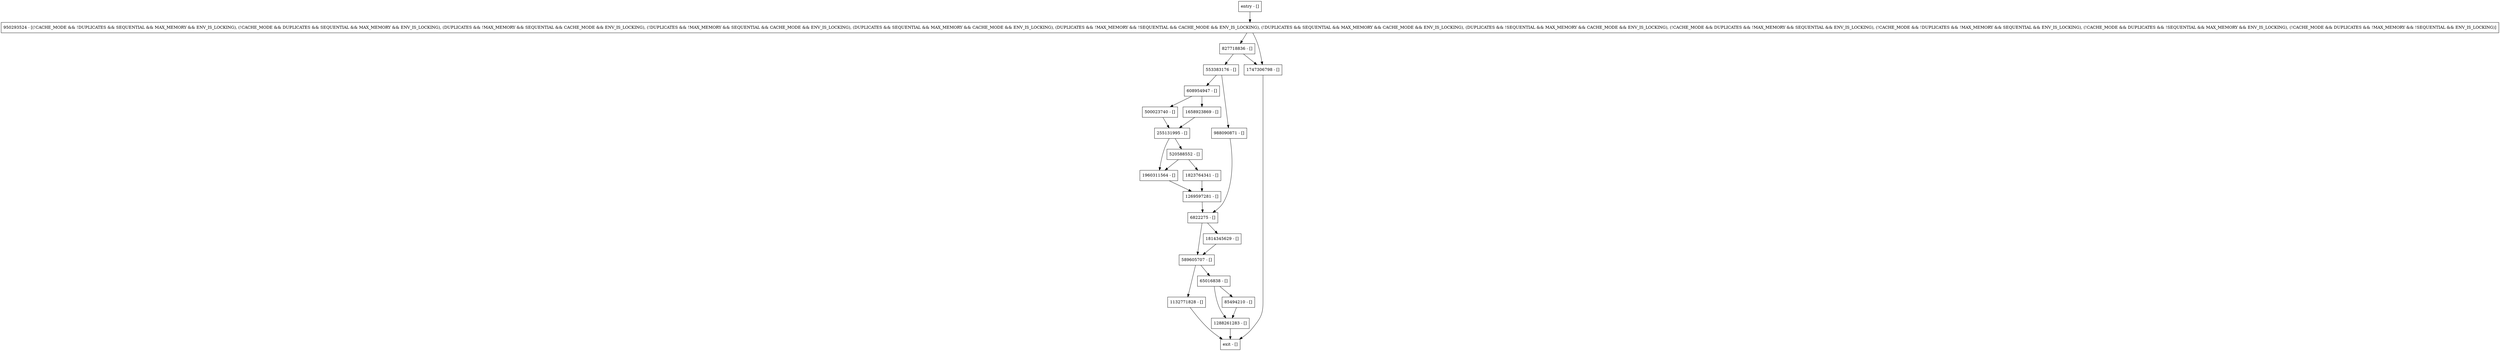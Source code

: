 digraph performCacheModeEviction {
node [shape=record];
1269597281 [label="1269597281 - []"];
520588552 [label="520588552 - []"];
1960311564 [label="1960311564 - []"];
1823764341 [label="1823764341 - []"];
589605707 [label="589605707 - []"];
827718836 [label="827718836 - []"];
950293524 [label="950293524 - [(!CACHE_MODE && !DUPLICATES && SEQUENTIAL && MAX_MEMORY && ENV_IS_LOCKING), (!CACHE_MODE && DUPLICATES && SEQUENTIAL && MAX_MEMORY && ENV_IS_LOCKING), (DUPLICATES && !MAX_MEMORY && SEQUENTIAL && CACHE_MODE && ENV_IS_LOCKING), (!DUPLICATES && !MAX_MEMORY && SEQUENTIAL && CACHE_MODE && ENV_IS_LOCKING), (DUPLICATES && SEQUENTIAL && MAX_MEMORY && CACHE_MODE && ENV_IS_LOCKING), (DUPLICATES && !MAX_MEMORY && !SEQUENTIAL && CACHE_MODE && ENV_IS_LOCKING), (!DUPLICATES && SEQUENTIAL && MAX_MEMORY && CACHE_MODE && ENV_IS_LOCKING), (DUPLICATES && !SEQUENTIAL && MAX_MEMORY && CACHE_MODE && ENV_IS_LOCKING), (!CACHE_MODE && DUPLICATES && !MAX_MEMORY && SEQUENTIAL && ENV_IS_LOCKING), (!CACHE_MODE && !DUPLICATES && !MAX_MEMORY && SEQUENTIAL && ENV_IS_LOCKING), (!CACHE_MODE && DUPLICATES && !SEQUENTIAL && MAX_MEMORY && ENV_IS_LOCKING), (!CACHE_MODE && DUPLICATES && !MAX_MEMORY && !SEQUENTIAL && ENV_IS_LOCKING)]"];
1288261283 [label="1288261283 - []"];
553383176 [label="553383176 - []"];
608954947 [label="608954947 - []"];
entry [label="entry - []"];
exit [label="exit - []"];
255131995 [label="255131995 - []"];
1814345629 [label="1814345629 - []"];
500023740 [label="500023740 - []"];
1132771828 [label="1132771828 - []"];
6822275 [label="6822275 - []"];
65016838 [label="65016838 - []"];
988090871 [label="988090871 - []"];
85494210 [label="85494210 - []"];
1747306798 [label="1747306798 - []"];
1658923869 [label="1658923869 - []"];
entry;
exit;
1269597281 -> 6822275;
520588552 -> 1960311564;
520588552 -> 1823764341;
1960311564 -> 1269597281;
1823764341 -> 1269597281;
589605707 -> 1132771828;
589605707 -> 65016838;
827718836 -> 1747306798;
827718836 -> 553383176;
950293524 -> 827718836;
950293524 -> 1747306798;
1288261283 -> exit;
553383176 -> 988090871;
553383176 -> 608954947;
608954947 -> 500023740;
608954947 -> 1658923869;
entry -> 950293524;
255131995 -> 520588552;
255131995 -> 1960311564;
1814345629 -> 589605707;
500023740 -> 255131995;
1132771828 -> exit;
6822275 -> 1814345629;
6822275 -> 589605707;
65016838 -> 85494210;
65016838 -> 1288261283;
988090871 -> 6822275;
85494210 -> 1288261283;
1747306798 -> exit;
1658923869 -> 255131995;
}
